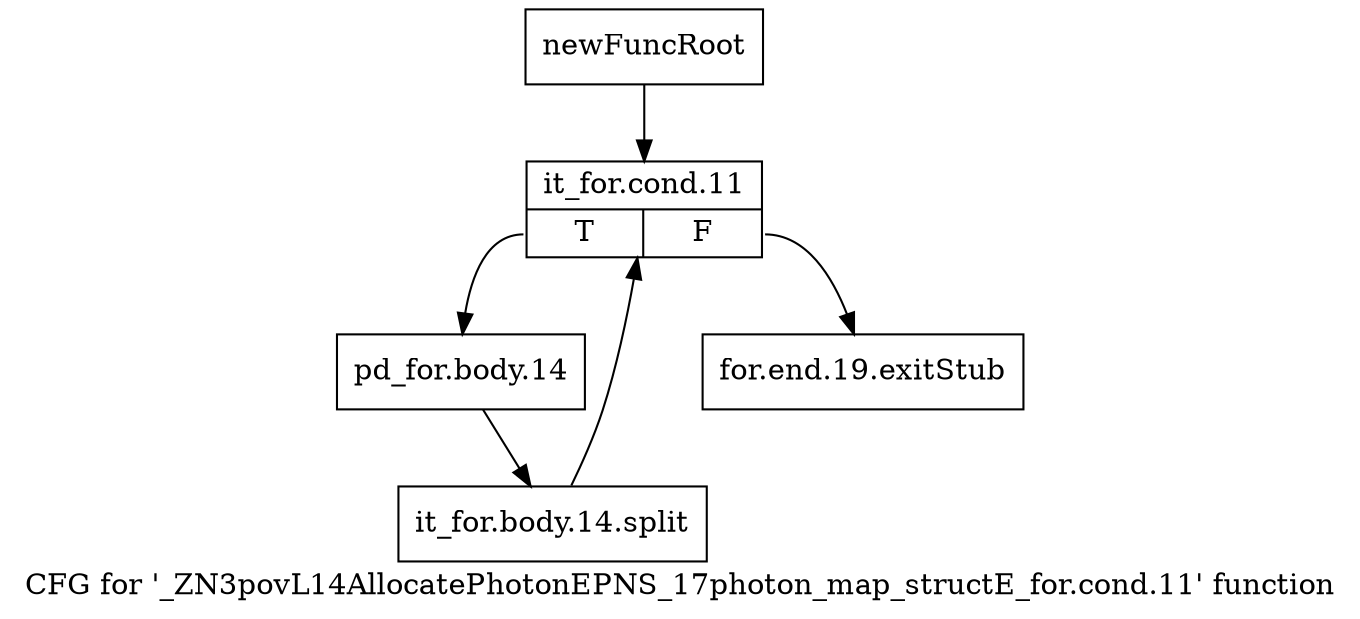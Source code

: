 digraph "CFG for '_ZN3povL14AllocatePhotonEPNS_17photon_map_structE_for.cond.11' function" {
	label="CFG for '_ZN3povL14AllocatePhotonEPNS_17photon_map_structE_for.cond.11' function";

	Node0x2a06840 [shape=record,label="{newFuncRoot}"];
	Node0x2a06840 -> Node0x2a068e0;
	Node0x2a06890 [shape=record,label="{for.end.19.exitStub}"];
	Node0x2a068e0 [shape=record,label="{it_for.cond.11|{<s0>T|<s1>F}}"];
	Node0x2a068e0:s0 -> Node0x2a06930;
	Node0x2a068e0:s1 -> Node0x2a06890;
	Node0x2a06930 [shape=record,label="{pd_for.body.14}"];
	Node0x2a06930 -> Node0x390a540;
	Node0x390a540 [shape=record,label="{it_for.body.14.split}"];
	Node0x390a540 -> Node0x2a068e0;
}

